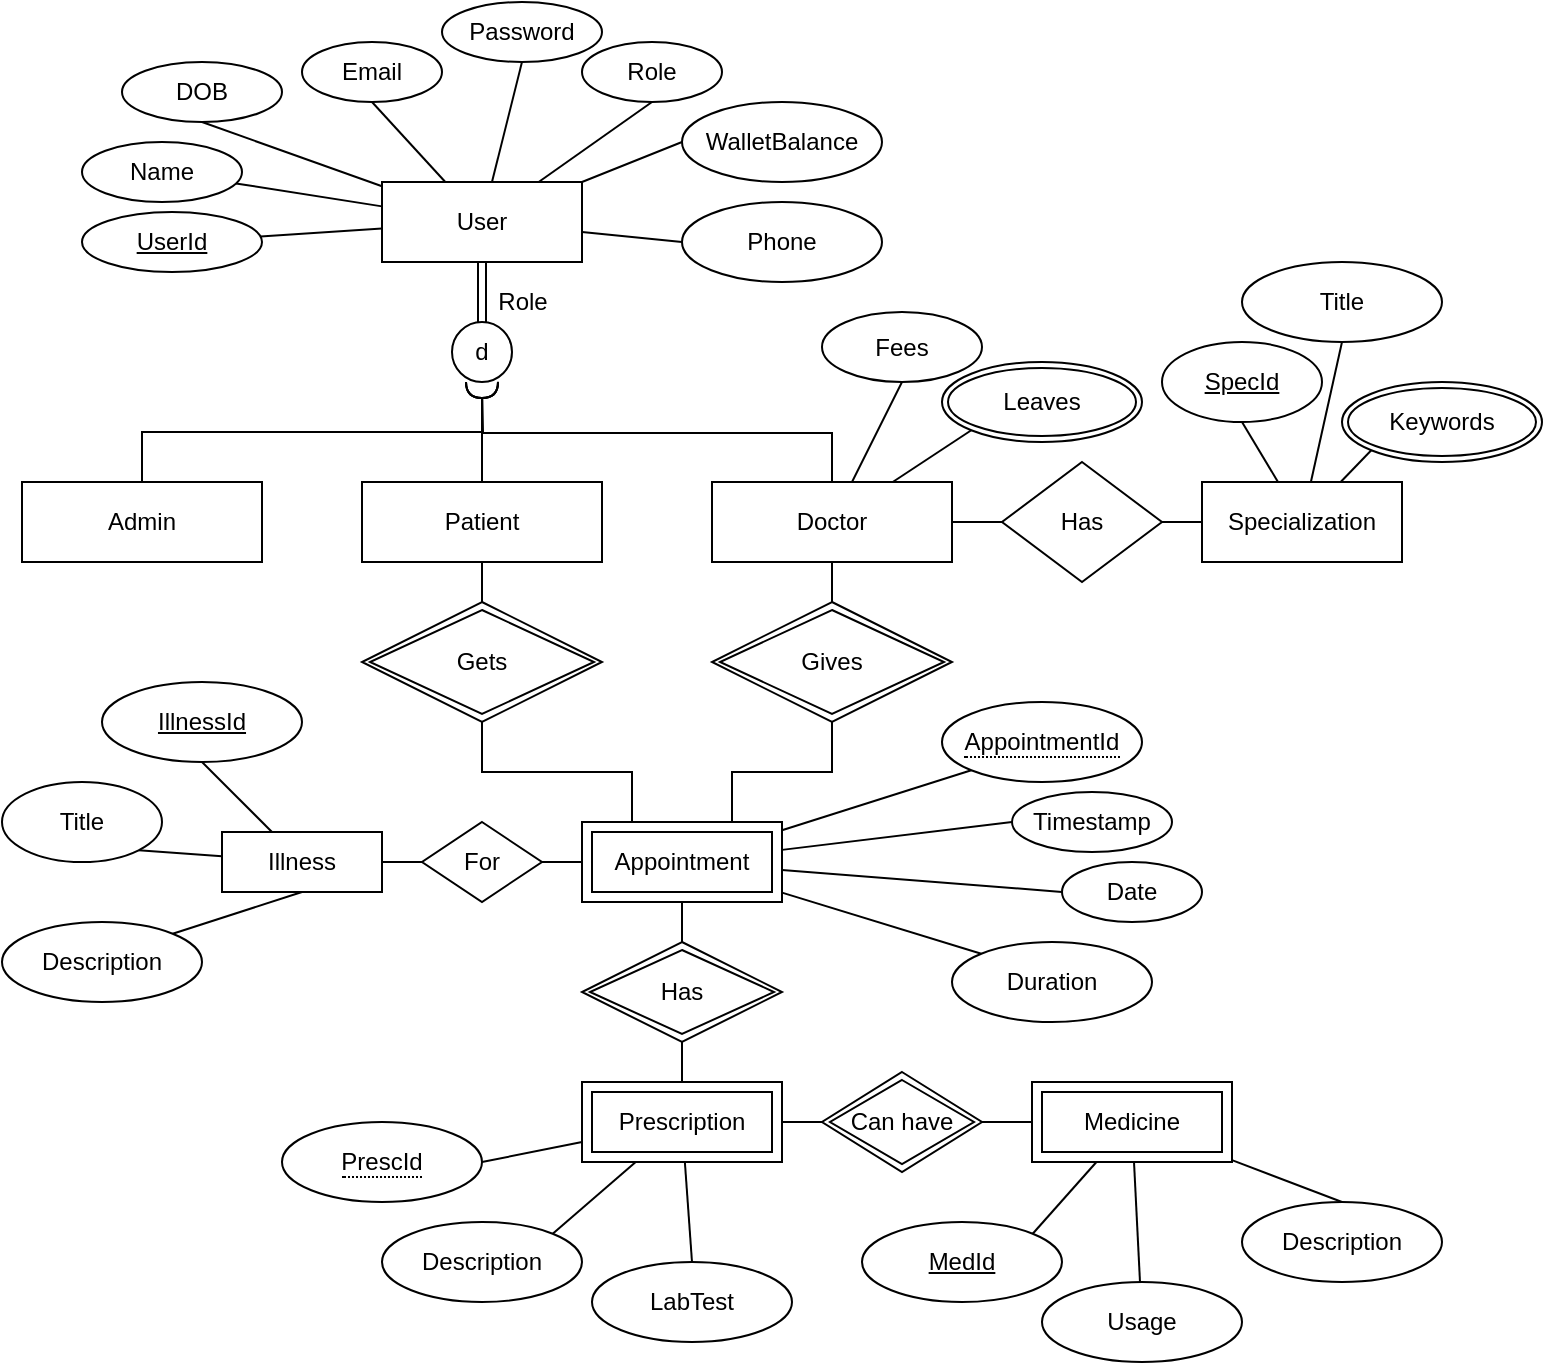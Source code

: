 <mxfile version="13.8.8" type="device"><diagram id="R2lEEEUBdFMjLlhIrx00" name="Page-1"><mxGraphModel dx="782" dy="478" grid="1" gridSize="10" guides="1" tooltips="1" connect="1" arrows="1" fold="1" page="1" pageScale="1" pageWidth="850" pageHeight="1100" math="0" shadow="0" extFonts="Permanent Marker^https://fonts.googleapis.com/css?family=Permanent+Marker"><root><mxCell id="0"/><mxCell id="1" parent="0"/><mxCell id="Ocz4BRwyd9vcATQfmyfG-4" style="edgeStyle=orthogonalEdgeStyle;rounded=0;orthogonalLoop=1;jettySize=auto;html=1;exitX=0.5;exitY=1;exitDx=0;exitDy=0;entryX=0.5;entryY=0;entryDx=0;entryDy=0;endArrow=none;endFill=0;startArrow=halfCircle;startFill=0;shape=link;" edge="1" parent="1" source="Ocz4BRwyd9vcATQfmyfG-1" target="Ocz4BRwyd9vcATQfmyfG-2"><mxGeometry relative="1" as="geometry"/></mxCell><mxCell id="Ocz4BRwyd9vcATQfmyfG-1" value="User" style="rounded=0;arcSize=10;whiteSpace=wrap;html=1;align=center;" vertex="1" parent="1"><mxGeometry x="270" y="110" width="100" height="40" as="geometry"/></mxCell><mxCell id="Ocz4BRwyd9vcATQfmyfG-2" value="d" style="ellipse;whiteSpace=wrap;html=1;aspect=fixed;rounded=0;" vertex="1" parent="1"><mxGeometry x="305" y="180" width="30" height="30" as="geometry"/></mxCell><mxCell id="Ocz4BRwyd9vcATQfmyfG-9" style="edgeStyle=orthogonalEdgeStyle;rounded=0;orthogonalLoop=1;jettySize=auto;html=1;exitX=0.5;exitY=0;exitDx=0;exitDy=0;entryX=0.5;entryY=1;entryDx=0;entryDy=0;endArrow=halfCircle;endFill=0;" edge="1" parent="1" source="Ocz4BRwyd9vcATQfmyfG-5" target="Ocz4BRwyd9vcATQfmyfG-2"><mxGeometry relative="1" as="geometry"/></mxCell><mxCell id="Ocz4BRwyd9vcATQfmyfG-5" value="Patient" style="rounded=0;whiteSpace=wrap;html=1;" vertex="1" parent="1"><mxGeometry x="260" y="260" width="120" height="40" as="geometry"/></mxCell><mxCell id="Ocz4BRwyd9vcATQfmyfG-10" style="edgeStyle=orthogonalEdgeStyle;rounded=0;orthogonalLoop=1;jettySize=auto;html=1;exitX=0.5;exitY=0;exitDx=0;exitDy=0;endArrow=halfCircle;endFill=0;" edge="1" parent="1" source="Ocz4BRwyd9vcATQfmyfG-6"><mxGeometry relative="1" as="geometry"><mxPoint x="320" y="210" as="targetPoint"/></mxGeometry></mxCell><mxCell id="Ocz4BRwyd9vcATQfmyfG-6" value="Doctor" style="rounded=0;whiteSpace=wrap;html=1;" vertex="1" parent="1"><mxGeometry x="435" y="260" width="120" height="40" as="geometry"/></mxCell><mxCell id="Ocz4BRwyd9vcATQfmyfG-8" style="edgeStyle=orthogonalEdgeStyle;rounded=0;orthogonalLoop=1;jettySize=auto;html=1;exitX=0.5;exitY=0;exitDx=0;exitDy=0;entryX=0.5;entryY=1;entryDx=0;entryDy=0;endArrow=halfCircle;endFill=0;" edge="1" parent="1" source="Ocz4BRwyd9vcATQfmyfG-7" target="Ocz4BRwyd9vcATQfmyfG-2"><mxGeometry relative="1" as="geometry"/></mxCell><mxCell id="Ocz4BRwyd9vcATQfmyfG-7" value="Admin" style="rounded=0;whiteSpace=wrap;html=1;" vertex="1" parent="1"><mxGeometry x="90" y="260" width="120" height="40" as="geometry"/></mxCell><mxCell id="Ocz4BRwyd9vcATQfmyfG-17" style="edgeStyle=orthogonalEdgeStyle;rounded=0;orthogonalLoop=1;jettySize=auto;html=1;exitX=0;exitY=0.5;exitDx=0;exitDy=0;entryX=1;entryY=0.5;entryDx=0;entryDy=0;startArrow=none;startFill=0;endArrow=none;endFill=0;" edge="1" parent="1" source="Ocz4BRwyd9vcATQfmyfG-11" target="Ocz4BRwyd9vcATQfmyfG-6"><mxGeometry relative="1" as="geometry"/></mxCell><mxCell id="Ocz4BRwyd9vcATQfmyfG-11" value="Has" style="shape=rhombus;perimeter=rhombusPerimeter;whiteSpace=wrap;html=1;align=center;rounded=0;" vertex="1" parent="1"><mxGeometry x="580" y="250" width="80" height="60" as="geometry"/></mxCell><mxCell id="Ocz4BRwyd9vcATQfmyfG-18" style="edgeStyle=orthogonalEdgeStyle;rounded=0;orthogonalLoop=1;jettySize=auto;html=1;exitX=0;exitY=0.5;exitDx=0;exitDy=0;entryX=1;entryY=0.5;entryDx=0;entryDy=0;startArrow=none;startFill=0;endArrow=none;endFill=0;" edge="1" parent="1" source="Ocz4BRwyd9vcATQfmyfG-13" target="Ocz4BRwyd9vcATQfmyfG-11"><mxGeometry relative="1" as="geometry"/></mxCell><mxCell id="Ocz4BRwyd9vcATQfmyfG-13" value="Specialization" style="whiteSpace=wrap;html=1;align=center;rounded=0;" vertex="1" parent="1"><mxGeometry x="680" y="260" width="100" height="40" as="geometry"/></mxCell><mxCell id="Ocz4BRwyd9vcATQfmyfG-33" style="edgeStyle=orthogonalEdgeStyle;rounded=0;orthogonalLoop=1;jettySize=auto;html=1;exitX=0.5;exitY=1;exitDx=0;exitDy=0;entryX=0.5;entryY=0;entryDx=0;entryDy=0;startArrow=none;startFill=0;endArrow=none;endFill=0;" edge="1" parent="1" source="Ocz4BRwyd9vcATQfmyfG-20" target="Ocz4BRwyd9vcATQfmyfG-32"><mxGeometry relative="1" as="geometry"/></mxCell><mxCell id="Ocz4BRwyd9vcATQfmyfG-39" style="edgeStyle=orthogonalEdgeStyle;rounded=0;orthogonalLoop=1;jettySize=auto;html=1;exitX=0;exitY=0.5;exitDx=0;exitDy=0;entryX=1;entryY=0.5;entryDx=0;entryDy=0;startArrow=none;startFill=0;endArrow=none;endFill=0;" edge="1" parent="1" source="Ocz4BRwyd9vcATQfmyfG-20" target="Ocz4BRwyd9vcATQfmyfG-38"><mxGeometry relative="1" as="geometry"/></mxCell><mxCell id="Ocz4BRwyd9vcATQfmyfG-20" value="Appointment" style="shape=ext;margin=3;double=1;whiteSpace=wrap;html=1;align=center;rounded=0;" vertex="1" parent="1"><mxGeometry x="370" y="430" width="100" height="40" as="geometry"/></mxCell><mxCell id="Ocz4BRwyd9vcATQfmyfG-25" style="edgeStyle=orthogonalEdgeStyle;rounded=0;orthogonalLoop=1;jettySize=auto;html=1;exitX=0.5;exitY=0;exitDx=0;exitDy=0;startArrow=none;startFill=0;endArrow=none;endFill=0;" edge="1" parent="1" source="Ocz4BRwyd9vcATQfmyfG-21" target="Ocz4BRwyd9vcATQfmyfG-6"><mxGeometry relative="1" as="geometry"/></mxCell><mxCell id="Ocz4BRwyd9vcATQfmyfG-28" style="edgeStyle=orthogonalEdgeStyle;rounded=0;orthogonalLoop=1;jettySize=auto;html=1;exitX=0.5;exitY=1;exitDx=0;exitDy=0;entryX=0.75;entryY=0;entryDx=0;entryDy=0;startArrow=none;startFill=0;endArrow=none;endFill=0;" edge="1" parent="1" source="Ocz4BRwyd9vcATQfmyfG-21" target="Ocz4BRwyd9vcATQfmyfG-20"><mxGeometry relative="1" as="geometry"/></mxCell><mxCell id="Ocz4BRwyd9vcATQfmyfG-21" value="Gives" style="shape=rhombus;double=1;perimeter=rhombusPerimeter;whiteSpace=wrap;html=1;align=center;rounded=0;" vertex="1" parent="1"><mxGeometry x="435" y="320" width="120" height="60" as="geometry"/></mxCell><mxCell id="Ocz4BRwyd9vcATQfmyfG-23" style="edgeStyle=orthogonalEdgeStyle;rounded=0;orthogonalLoop=1;jettySize=auto;html=1;exitX=0.5;exitY=0;exitDx=0;exitDy=0;startArrow=none;startFill=0;endArrow=none;endFill=0;" edge="1" parent="1" source="Ocz4BRwyd9vcATQfmyfG-22" target="Ocz4BRwyd9vcATQfmyfG-5"><mxGeometry relative="1" as="geometry"/></mxCell><mxCell id="Ocz4BRwyd9vcATQfmyfG-29" style="edgeStyle=orthogonalEdgeStyle;rounded=0;orthogonalLoop=1;jettySize=auto;html=1;exitX=0.5;exitY=1;exitDx=0;exitDy=0;entryX=0.25;entryY=0;entryDx=0;entryDy=0;startArrow=none;startFill=0;endArrow=none;endFill=0;" edge="1" parent="1" source="Ocz4BRwyd9vcATQfmyfG-22" target="Ocz4BRwyd9vcATQfmyfG-20"><mxGeometry relative="1" as="geometry"/></mxCell><mxCell id="Ocz4BRwyd9vcATQfmyfG-22" value="Gets" style="shape=rhombus;double=1;perimeter=rhombusPerimeter;whiteSpace=wrap;html=1;align=center;rounded=0;" vertex="1" parent="1"><mxGeometry x="260" y="320" width="120" height="60" as="geometry"/></mxCell><mxCell id="Ocz4BRwyd9vcATQfmyfG-34" style="edgeStyle=orthogonalEdgeStyle;rounded=0;orthogonalLoop=1;jettySize=auto;html=1;exitX=0.5;exitY=0;exitDx=0;exitDy=0;startArrow=none;startFill=0;endArrow=none;endFill=0;" edge="1" parent="1" source="Ocz4BRwyd9vcATQfmyfG-30" target="Ocz4BRwyd9vcATQfmyfG-32"><mxGeometry relative="1" as="geometry"/></mxCell><mxCell id="Ocz4BRwyd9vcATQfmyfG-30" value="Prescription" style="shape=ext;margin=3;double=1;whiteSpace=wrap;html=1;align=center;rounded=0;" vertex="1" parent="1"><mxGeometry x="370" y="560" width="100" height="40" as="geometry"/></mxCell><mxCell id="Ocz4BRwyd9vcATQfmyfG-32" value="Has" style="shape=rhombus;double=1;perimeter=rhombusPerimeter;whiteSpace=wrap;html=1;align=center;rounded=0;" vertex="1" parent="1"><mxGeometry x="370" y="490" width="100" height="50" as="geometry"/></mxCell><mxCell id="Ocz4BRwyd9vcATQfmyfG-40" style="edgeStyle=orthogonalEdgeStyle;rounded=0;orthogonalLoop=1;jettySize=auto;html=1;exitX=1;exitY=0.5;exitDx=0;exitDy=0;startArrow=none;startFill=0;endArrow=none;endFill=0;" edge="1" parent="1" source="Ocz4BRwyd9vcATQfmyfG-35" target="Ocz4BRwyd9vcATQfmyfG-38"><mxGeometry relative="1" as="geometry"/></mxCell><mxCell id="Ocz4BRwyd9vcATQfmyfG-35" value="Illness" style="whiteSpace=wrap;html=1;align=center;rounded=0;" vertex="1" parent="1"><mxGeometry x="190" y="435" width="80" height="30" as="geometry"/></mxCell><mxCell id="Ocz4BRwyd9vcATQfmyfG-38" value="For" style="shape=rhombus;perimeter=rhombusPerimeter;whiteSpace=wrap;html=1;align=center;rounded=0;" vertex="1" parent="1"><mxGeometry x="290" y="430" width="60" height="40" as="geometry"/></mxCell><mxCell id="Ocz4BRwyd9vcATQfmyfG-42" value="" style="rounded=0;orthogonalLoop=1;jettySize=auto;html=1;startArrow=none;startFill=0;endArrow=none;endFill=0;" edge="1" parent="1" source="Ocz4BRwyd9vcATQfmyfG-41" target="Ocz4BRwyd9vcATQfmyfG-1"><mxGeometry relative="1" as="geometry"/></mxCell><mxCell id="Ocz4BRwyd9vcATQfmyfG-41" value="UserId" style="ellipse;whiteSpace=wrap;html=1;align=center;fontStyle=4;rounded=0;" vertex="1" parent="1"><mxGeometry x="120" y="125" width="90" height="30" as="geometry"/></mxCell><mxCell id="Ocz4BRwyd9vcATQfmyfG-45" value="" style="rounded=0;orthogonalLoop=1;jettySize=auto;html=1;startArrow=none;startFill=0;endArrow=none;endFill=0;" edge="1" parent="1" source="Ocz4BRwyd9vcATQfmyfG-43" target="Ocz4BRwyd9vcATQfmyfG-1"><mxGeometry relative="1" as="geometry"/></mxCell><mxCell id="Ocz4BRwyd9vcATQfmyfG-43" value="Name" style="ellipse;whiteSpace=wrap;html=1;align=center;rounded=0;" vertex="1" parent="1"><mxGeometry x="120" y="90" width="80" height="30" as="geometry"/></mxCell><mxCell id="Ocz4BRwyd9vcATQfmyfG-48" style="edgeStyle=none;rounded=0;orthogonalLoop=1;jettySize=auto;html=1;exitX=0.5;exitY=1;exitDx=0;exitDy=0;startArrow=none;startFill=0;endArrow=none;endFill=0;" edge="1" parent="1" source="Ocz4BRwyd9vcATQfmyfG-46" target="Ocz4BRwyd9vcATQfmyfG-1"><mxGeometry relative="1" as="geometry"/></mxCell><mxCell id="Ocz4BRwyd9vcATQfmyfG-46" value="DOB" style="ellipse;whiteSpace=wrap;html=1;align=center;rounded=0;" vertex="1" parent="1"><mxGeometry x="140" y="50" width="80" height="30" as="geometry"/></mxCell><mxCell id="Ocz4BRwyd9vcATQfmyfG-50" style="edgeStyle=none;rounded=0;orthogonalLoop=1;jettySize=auto;html=1;exitX=0.5;exitY=1;exitDx=0;exitDy=0;startArrow=none;startFill=0;endArrow=none;endFill=0;" edge="1" parent="1" source="Ocz4BRwyd9vcATQfmyfG-49" target="Ocz4BRwyd9vcATQfmyfG-1"><mxGeometry relative="1" as="geometry"/></mxCell><mxCell id="Ocz4BRwyd9vcATQfmyfG-49" value="Email" style="ellipse;whiteSpace=wrap;html=1;align=center;rounded=0;" vertex="1" parent="1"><mxGeometry x="230" y="40" width="70" height="30" as="geometry"/></mxCell><mxCell id="Ocz4BRwyd9vcATQfmyfG-53" style="edgeStyle=none;rounded=0;orthogonalLoop=1;jettySize=auto;html=1;exitX=0.5;exitY=1;exitDx=0;exitDy=0;startArrow=none;startFill=0;endArrow=none;endFill=0;" edge="1" parent="1" source="Ocz4BRwyd9vcATQfmyfG-51" target="Ocz4BRwyd9vcATQfmyfG-1"><mxGeometry relative="1" as="geometry"/></mxCell><mxCell id="Ocz4BRwyd9vcATQfmyfG-51" value="Password" style="ellipse;whiteSpace=wrap;html=1;align=center;rounded=0;" vertex="1" parent="1"><mxGeometry x="300" y="20" width="80" height="30" as="geometry"/></mxCell><mxCell id="Ocz4BRwyd9vcATQfmyfG-55" style="edgeStyle=none;rounded=0;orthogonalLoop=1;jettySize=auto;html=1;exitX=0.5;exitY=1;exitDx=0;exitDy=0;startArrow=none;startFill=0;endArrow=none;endFill=0;" edge="1" parent="1" source="Ocz4BRwyd9vcATQfmyfG-54" target="Ocz4BRwyd9vcATQfmyfG-1"><mxGeometry relative="1" as="geometry"/></mxCell><mxCell id="Ocz4BRwyd9vcATQfmyfG-54" value="Role" style="ellipse;whiteSpace=wrap;html=1;align=center;rounded=0;" vertex="1" parent="1"><mxGeometry x="370" y="40" width="70" height="30" as="geometry"/></mxCell><mxCell id="Ocz4BRwyd9vcATQfmyfG-57" style="edgeStyle=none;rounded=0;orthogonalLoop=1;jettySize=auto;html=1;exitX=0;exitY=0.5;exitDx=0;exitDy=0;startArrow=none;startFill=0;endArrow=none;endFill=0;" edge="1" parent="1" source="Ocz4BRwyd9vcATQfmyfG-56" target="Ocz4BRwyd9vcATQfmyfG-1"><mxGeometry relative="1" as="geometry"/></mxCell><mxCell id="Ocz4BRwyd9vcATQfmyfG-56" value="WalletBalance" style="ellipse;whiteSpace=wrap;html=1;align=center;rounded=0;" vertex="1" parent="1"><mxGeometry x="420" y="70" width="100" height="40" as="geometry"/></mxCell><mxCell id="Ocz4BRwyd9vcATQfmyfG-59" style="edgeStyle=none;rounded=0;orthogonalLoop=1;jettySize=auto;html=1;exitX=0;exitY=0.5;exitDx=0;exitDy=0;startArrow=none;startFill=0;endArrow=none;endFill=0;" edge="1" parent="1" source="Ocz4BRwyd9vcATQfmyfG-58" target="Ocz4BRwyd9vcATQfmyfG-1"><mxGeometry relative="1" as="geometry"/></mxCell><mxCell id="Ocz4BRwyd9vcATQfmyfG-58" value="Phone" style="ellipse;whiteSpace=wrap;html=1;align=center;rounded=0;" vertex="1" parent="1"><mxGeometry x="420" y="120" width="100" height="40" as="geometry"/></mxCell><mxCell id="Ocz4BRwyd9vcATQfmyfG-60" value="Role" style="text;html=1;align=center;verticalAlign=middle;resizable=0;points=[];autosize=1;" vertex="1" parent="1"><mxGeometry x="320" y="160" width="40" height="20" as="geometry"/></mxCell><mxCell id="Ocz4BRwyd9vcATQfmyfG-65" style="edgeStyle=none;rounded=0;orthogonalLoop=1;jettySize=auto;html=1;exitX=1;exitY=1;exitDx=0;exitDy=0;startArrow=none;startFill=0;endArrow=none;endFill=0;" edge="1" parent="1" source="Ocz4BRwyd9vcATQfmyfG-61" target="Ocz4BRwyd9vcATQfmyfG-35"><mxGeometry relative="1" as="geometry"/></mxCell><mxCell id="Ocz4BRwyd9vcATQfmyfG-61" value="Title" style="ellipse;whiteSpace=wrap;html=1;align=center;rounded=0;" vertex="1" parent="1"><mxGeometry x="80" y="410" width="80" height="40" as="geometry"/></mxCell><mxCell id="Ocz4BRwyd9vcATQfmyfG-66" style="edgeStyle=none;rounded=0;orthogonalLoop=1;jettySize=auto;html=1;exitX=1;exitY=0;exitDx=0;exitDy=0;entryX=0.5;entryY=1;entryDx=0;entryDy=0;startArrow=none;startFill=0;endArrow=none;endFill=0;" edge="1" parent="1" source="Ocz4BRwyd9vcATQfmyfG-62" target="Ocz4BRwyd9vcATQfmyfG-35"><mxGeometry relative="1" as="geometry"/></mxCell><mxCell id="Ocz4BRwyd9vcATQfmyfG-62" value="Description" style="ellipse;whiteSpace=wrap;html=1;align=center;rounded=0;" vertex="1" parent="1"><mxGeometry x="80" y="480" width="100" height="40" as="geometry"/></mxCell><mxCell id="Ocz4BRwyd9vcATQfmyfG-64" style="edgeStyle=none;rounded=0;orthogonalLoop=1;jettySize=auto;html=1;exitX=0.5;exitY=1;exitDx=0;exitDy=0;startArrow=none;startFill=0;endArrow=none;endFill=0;" edge="1" parent="1" source="Ocz4BRwyd9vcATQfmyfG-63" target="Ocz4BRwyd9vcATQfmyfG-35"><mxGeometry relative="1" as="geometry"/></mxCell><mxCell id="Ocz4BRwyd9vcATQfmyfG-63" value="IllnessId" style="ellipse;whiteSpace=wrap;html=1;align=center;fontStyle=4;rounded=0;" vertex="1" parent="1"><mxGeometry x="130" y="360" width="100" height="40" as="geometry"/></mxCell><mxCell id="Ocz4BRwyd9vcATQfmyfG-68" style="edgeStyle=none;rounded=0;orthogonalLoop=1;jettySize=auto;html=1;exitX=0.5;exitY=1;exitDx=0;exitDy=0;startArrow=none;startFill=0;endArrow=none;endFill=0;" edge="1" parent="1" source="Ocz4BRwyd9vcATQfmyfG-67" target="Ocz4BRwyd9vcATQfmyfG-6"><mxGeometry relative="1" as="geometry"/></mxCell><mxCell id="Ocz4BRwyd9vcATQfmyfG-67" value="Fees" style="ellipse;whiteSpace=wrap;html=1;align=center;rounded=0;" vertex="1" parent="1"><mxGeometry x="490" y="175" width="80" height="35" as="geometry"/></mxCell><mxCell id="Ocz4BRwyd9vcATQfmyfG-70" style="edgeStyle=none;rounded=0;orthogonalLoop=1;jettySize=auto;html=1;exitX=0;exitY=1;exitDx=0;exitDy=0;startArrow=none;startFill=0;endArrow=none;endFill=0;" edge="1" parent="1" source="Ocz4BRwyd9vcATQfmyfG-69" target="Ocz4BRwyd9vcATQfmyfG-6"><mxGeometry relative="1" as="geometry"/></mxCell><mxCell id="Ocz4BRwyd9vcATQfmyfG-69" value="Leaves" style="ellipse;shape=doubleEllipse;margin=3;whiteSpace=wrap;html=1;align=center;rounded=0;" vertex="1" parent="1"><mxGeometry x="550" y="200" width="100" height="40" as="geometry"/></mxCell><mxCell id="Ocz4BRwyd9vcATQfmyfG-75" style="edgeStyle=none;rounded=0;orthogonalLoop=1;jettySize=auto;html=1;exitX=0.5;exitY=1;exitDx=0;exitDy=0;startArrow=none;startFill=0;endArrow=none;endFill=0;" edge="1" parent="1" source="Ocz4BRwyd9vcATQfmyfG-71" target="Ocz4BRwyd9vcATQfmyfG-13"><mxGeometry relative="1" as="geometry"/></mxCell><mxCell id="Ocz4BRwyd9vcATQfmyfG-71" value="SpecId" style="ellipse;whiteSpace=wrap;html=1;align=center;fontStyle=4;rounded=0;" vertex="1" parent="1"><mxGeometry x="660" y="190" width="80" height="40" as="geometry"/></mxCell><mxCell id="Ocz4BRwyd9vcATQfmyfG-74" style="edgeStyle=none;rounded=0;orthogonalLoop=1;jettySize=auto;html=1;exitX=0.5;exitY=1;exitDx=0;exitDy=0;startArrow=none;startFill=0;endArrow=none;endFill=0;" edge="1" parent="1" source="Ocz4BRwyd9vcATQfmyfG-72" target="Ocz4BRwyd9vcATQfmyfG-13"><mxGeometry relative="1" as="geometry"/></mxCell><mxCell id="Ocz4BRwyd9vcATQfmyfG-72" value="Title" style="ellipse;whiteSpace=wrap;html=1;align=center;rounded=0;" vertex="1" parent="1"><mxGeometry x="700" y="150" width="100" height="40" as="geometry"/></mxCell><mxCell id="Ocz4BRwyd9vcATQfmyfG-76" style="edgeStyle=none;rounded=0;orthogonalLoop=1;jettySize=auto;html=1;exitX=0;exitY=1;exitDx=0;exitDy=0;startArrow=none;startFill=0;endArrow=none;endFill=0;" edge="1" parent="1" source="Ocz4BRwyd9vcATQfmyfG-73" target="Ocz4BRwyd9vcATQfmyfG-13"><mxGeometry relative="1" as="geometry"/></mxCell><mxCell id="Ocz4BRwyd9vcATQfmyfG-73" value="Keywords" style="ellipse;shape=doubleEllipse;margin=3;whiteSpace=wrap;html=1;align=center;rounded=0;" vertex="1" parent="1"><mxGeometry x="750" y="210" width="100" height="40" as="geometry"/></mxCell><mxCell id="Ocz4BRwyd9vcATQfmyfG-84" style="edgeStyle=none;rounded=0;orthogonalLoop=1;jettySize=auto;html=1;exitX=0;exitY=1;exitDx=0;exitDy=0;startArrow=none;startFill=0;endArrow=none;endFill=0;" edge="1" parent="1" source="Ocz4BRwyd9vcATQfmyfG-77" target="Ocz4BRwyd9vcATQfmyfG-20"><mxGeometry relative="1" as="geometry"/></mxCell><mxCell id="Ocz4BRwyd9vcATQfmyfG-77" value="&lt;span style=&quot;border-bottom: 1px dotted&quot;&gt;AppointmentId&lt;/span&gt;" style="ellipse;whiteSpace=wrap;html=1;align=center;rounded=0;" vertex="1" parent="1"><mxGeometry x="550" y="370" width="100" height="40" as="geometry"/></mxCell><mxCell id="Ocz4BRwyd9vcATQfmyfG-83" style="edgeStyle=none;rounded=0;orthogonalLoop=1;jettySize=auto;html=1;exitX=0;exitY=0.5;exitDx=0;exitDy=0;startArrow=none;startFill=0;endArrow=none;endFill=0;" edge="1" parent="1" source="Ocz4BRwyd9vcATQfmyfG-78" target="Ocz4BRwyd9vcATQfmyfG-20"><mxGeometry relative="1" as="geometry"/></mxCell><mxCell id="Ocz4BRwyd9vcATQfmyfG-78" value="Timestamp" style="ellipse;whiteSpace=wrap;html=1;align=center;rounded=0;" vertex="1" parent="1"><mxGeometry x="585" y="415" width="80" height="30" as="geometry"/></mxCell><mxCell id="Ocz4BRwyd9vcATQfmyfG-82" style="edgeStyle=none;rounded=0;orthogonalLoop=1;jettySize=auto;html=1;exitX=0;exitY=0.5;exitDx=0;exitDy=0;startArrow=none;startFill=0;endArrow=none;endFill=0;" edge="1" parent="1" source="Ocz4BRwyd9vcATQfmyfG-79" target="Ocz4BRwyd9vcATQfmyfG-20"><mxGeometry relative="1" as="geometry"/></mxCell><mxCell id="Ocz4BRwyd9vcATQfmyfG-79" value="Date" style="ellipse;whiteSpace=wrap;html=1;align=center;rounded=0;" vertex="1" parent="1"><mxGeometry x="610" y="450" width="70" height="30" as="geometry"/></mxCell><mxCell id="Ocz4BRwyd9vcATQfmyfG-81" style="edgeStyle=none;rounded=0;orthogonalLoop=1;jettySize=auto;html=1;exitX=0;exitY=0;exitDx=0;exitDy=0;startArrow=none;startFill=0;endArrow=none;endFill=0;" edge="1" parent="1" source="Ocz4BRwyd9vcATQfmyfG-80" target="Ocz4BRwyd9vcATQfmyfG-20"><mxGeometry relative="1" as="geometry"/></mxCell><mxCell id="Ocz4BRwyd9vcATQfmyfG-80" value="Duration" style="ellipse;whiteSpace=wrap;html=1;align=center;rounded=0;" vertex="1" parent="1"><mxGeometry x="555" y="490" width="100" height="40" as="geometry"/></mxCell><mxCell id="Ocz4BRwyd9vcATQfmyfG-96" style="rounded=0;orthogonalLoop=1;jettySize=auto;html=1;exitX=1;exitY=0.5;exitDx=0;exitDy=0;startArrow=none;startFill=0;endArrow=none;endFill=0;" edge="1" parent="1" source="Ocz4BRwyd9vcATQfmyfG-86" target="Ocz4BRwyd9vcATQfmyfG-30"><mxGeometry relative="1" as="geometry"/></mxCell><mxCell id="Ocz4BRwyd9vcATQfmyfG-86" value="&lt;span style=&quot;border-bottom: 1px dotted&quot;&gt;PrescId&lt;/span&gt;" style="ellipse;whiteSpace=wrap;html=1;align=center;rounded=0;" vertex="1" parent="1"><mxGeometry x="220" y="580" width="100" height="40" as="geometry"/></mxCell><mxCell id="Ocz4BRwyd9vcATQfmyfG-97" style="rounded=0;orthogonalLoop=1;jettySize=auto;html=1;exitX=1;exitY=0;exitDx=0;exitDy=0;startArrow=none;startFill=0;endArrow=none;endFill=0;" edge="1" parent="1" source="Ocz4BRwyd9vcATQfmyfG-87" target="Ocz4BRwyd9vcATQfmyfG-30"><mxGeometry relative="1" as="geometry"/></mxCell><mxCell id="Ocz4BRwyd9vcATQfmyfG-87" value="Description" style="ellipse;whiteSpace=wrap;html=1;align=center;rounded=0;" vertex="1" parent="1"><mxGeometry x="270" y="630" width="100" height="40" as="geometry"/></mxCell><mxCell id="Ocz4BRwyd9vcATQfmyfG-89" value="Medicine" style="shape=ext;margin=3;double=1;whiteSpace=wrap;html=1;align=center;rounded=0;" vertex="1" parent="1"><mxGeometry x="595" y="560" width="100" height="40" as="geometry"/></mxCell><mxCell id="Ocz4BRwyd9vcATQfmyfG-92" style="edgeStyle=orthogonalEdgeStyle;rounded=0;orthogonalLoop=1;jettySize=auto;html=1;exitX=0;exitY=0.5;exitDx=0;exitDy=0;startArrow=none;startFill=0;endArrow=none;endFill=0;" edge="1" parent="1" source="Ocz4BRwyd9vcATQfmyfG-91" target="Ocz4BRwyd9vcATQfmyfG-30"><mxGeometry relative="1" as="geometry"/></mxCell><mxCell id="Ocz4BRwyd9vcATQfmyfG-94" style="edgeStyle=orthogonalEdgeStyle;rounded=0;orthogonalLoop=1;jettySize=auto;html=1;exitX=1;exitY=0.5;exitDx=0;exitDy=0;entryX=0;entryY=0.5;entryDx=0;entryDy=0;startArrow=none;startFill=0;endArrow=none;endFill=0;" edge="1" parent="1" source="Ocz4BRwyd9vcATQfmyfG-91" target="Ocz4BRwyd9vcATQfmyfG-89"><mxGeometry relative="1" as="geometry"/></mxCell><mxCell id="Ocz4BRwyd9vcATQfmyfG-91" value="Can have" style="shape=rhombus;double=1;perimeter=rhombusPerimeter;whiteSpace=wrap;html=1;align=center;rounded=0;" vertex="1" parent="1"><mxGeometry x="490" y="555" width="80" height="50" as="geometry"/></mxCell><mxCell id="Ocz4BRwyd9vcATQfmyfG-98" style="rounded=0;orthogonalLoop=1;jettySize=auto;html=1;exitX=0.5;exitY=0;exitDx=0;exitDy=0;startArrow=none;startFill=0;endArrow=none;endFill=0;" edge="1" parent="1" source="Ocz4BRwyd9vcATQfmyfG-95" target="Ocz4BRwyd9vcATQfmyfG-30"><mxGeometry relative="1" as="geometry"/></mxCell><mxCell id="Ocz4BRwyd9vcATQfmyfG-95" value="LabTest" style="ellipse;whiteSpace=wrap;html=1;align=center;rounded=0;" vertex="1" parent="1"><mxGeometry x="375" y="650" width="100" height="40" as="geometry"/></mxCell><mxCell id="Ocz4BRwyd9vcATQfmyfG-104" style="edgeStyle=none;rounded=0;orthogonalLoop=1;jettySize=auto;html=1;exitX=1;exitY=0;exitDx=0;exitDy=0;startArrow=none;startFill=0;endArrow=none;endFill=0;" edge="1" parent="1" source="Ocz4BRwyd9vcATQfmyfG-99" target="Ocz4BRwyd9vcATQfmyfG-89"><mxGeometry relative="1" as="geometry"/></mxCell><mxCell id="Ocz4BRwyd9vcATQfmyfG-99" value="MedId" style="ellipse;whiteSpace=wrap;html=1;align=center;fontStyle=4;rounded=0;" vertex="1" parent="1"><mxGeometry x="510" y="630" width="100" height="40" as="geometry"/></mxCell><mxCell id="Ocz4BRwyd9vcATQfmyfG-103" value="" style="edgeStyle=none;rounded=0;orthogonalLoop=1;jettySize=auto;html=1;startArrow=none;startFill=0;endArrow=none;endFill=0;" edge="1" parent="1" source="Ocz4BRwyd9vcATQfmyfG-100" target="Ocz4BRwyd9vcATQfmyfG-89"><mxGeometry relative="1" as="geometry"/></mxCell><mxCell id="Ocz4BRwyd9vcATQfmyfG-100" value="Usage" style="ellipse;whiteSpace=wrap;html=1;align=center;rounded=0;" vertex="1" parent="1"><mxGeometry x="600" y="660" width="100" height="40" as="geometry"/></mxCell><mxCell id="Ocz4BRwyd9vcATQfmyfG-102" style="edgeStyle=none;rounded=0;orthogonalLoop=1;jettySize=auto;html=1;exitX=0.5;exitY=0;exitDx=0;exitDy=0;startArrow=none;startFill=0;endArrow=none;endFill=0;" edge="1" parent="1" source="Ocz4BRwyd9vcATQfmyfG-101" target="Ocz4BRwyd9vcATQfmyfG-89"><mxGeometry relative="1" as="geometry"/></mxCell><mxCell id="Ocz4BRwyd9vcATQfmyfG-101" value="Description" style="ellipse;whiteSpace=wrap;html=1;align=center;rounded=0;" vertex="1" parent="1"><mxGeometry x="700" y="620" width="100" height="40" as="geometry"/></mxCell></root></mxGraphModel></diagram></mxfile>